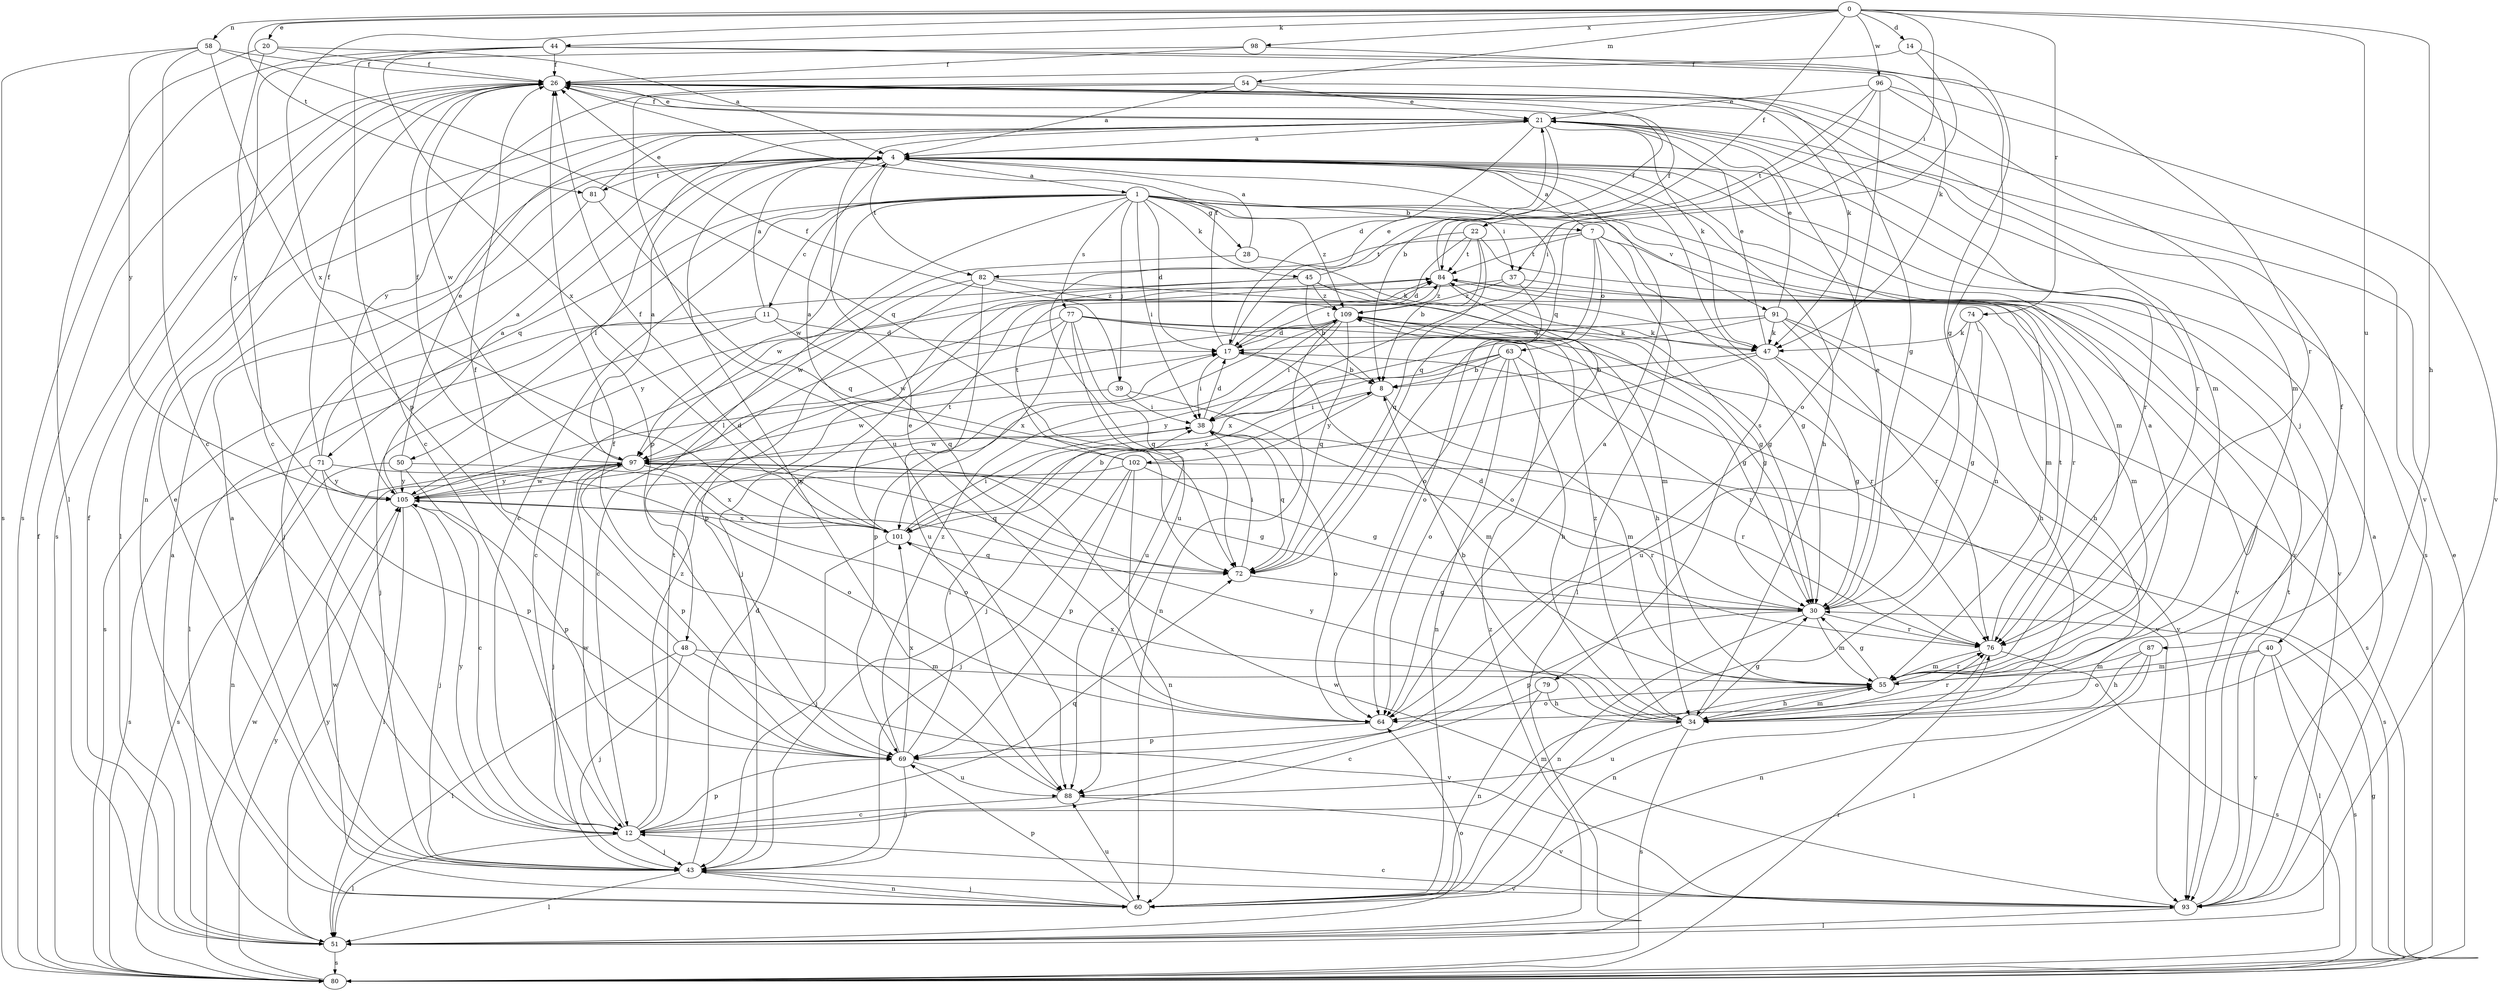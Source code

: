 strict digraph  {
0;
1;
4;
7;
8;
11;
12;
14;
17;
20;
21;
22;
26;
28;
30;
34;
37;
38;
39;
40;
43;
44;
45;
47;
48;
50;
51;
54;
55;
58;
60;
63;
64;
69;
71;
72;
74;
76;
77;
79;
80;
81;
82;
84;
87;
88;
91;
93;
96;
97;
98;
101;
102;
105;
109;
0 -> 14  [label=d];
0 -> 20  [label=e];
0 -> 22  [label=f];
0 -> 34  [label=h];
0 -> 37  [label=i];
0 -> 44  [label=k];
0 -> 54  [label=m];
0 -> 58  [label=n];
0 -> 74  [label=r];
0 -> 81  [label=t];
0 -> 87  [label=u];
0 -> 96  [label=w];
0 -> 98  [label=x];
0 -> 101  [label=x];
1 -> 7  [label=b];
1 -> 11  [label=c];
1 -> 12  [label=c];
1 -> 17  [label=d];
1 -> 28  [label=g];
1 -> 37  [label=i];
1 -> 38  [label=i];
1 -> 39  [label=j];
1 -> 40  [label=j];
1 -> 45  [label=k];
1 -> 48  [label=l];
1 -> 50  [label=l];
1 -> 71  [label=q];
1 -> 77  [label=s];
1 -> 91  [label=v];
1 -> 93  [label=v];
1 -> 97  [label=w];
1 -> 109  [label=z];
4 -> 1  [label=a];
4 -> 34  [label=h];
4 -> 55  [label=m];
4 -> 72  [label=q];
4 -> 76  [label=r];
4 -> 79  [label=s];
4 -> 81  [label=t];
4 -> 82  [label=t];
4 -> 88  [label=u];
7 -> 4  [label=a];
7 -> 30  [label=g];
7 -> 51  [label=l];
7 -> 55  [label=m];
7 -> 63  [label=o];
7 -> 64  [label=o];
7 -> 82  [label=t];
7 -> 84  [label=t];
8 -> 38  [label=i];
8 -> 55  [label=m];
8 -> 102  [label=y];
11 -> 4  [label=a];
11 -> 17  [label=d];
11 -> 43  [label=j];
11 -> 51  [label=l];
11 -> 72  [label=q];
12 -> 43  [label=j];
12 -> 51  [label=l];
12 -> 55  [label=m];
12 -> 69  [label=p];
12 -> 72  [label=q];
12 -> 84  [label=t];
12 -> 97  [label=w];
12 -> 105  [label=y];
12 -> 109  [label=z];
14 -> 26  [label=f];
14 -> 60  [label=n];
14 -> 72  [label=q];
17 -> 8  [label=b];
17 -> 21  [label=e];
17 -> 26  [label=f];
17 -> 38  [label=i];
17 -> 84  [label=t];
17 -> 93  [label=v];
20 -> 4  [label=a];
20 -> 12  [label=c];
20 -> 26  [label=f];
20 -> 51  [label=l];
21 -> 4  [label=a];
21 -> 8  [label=b];
21 -> 17  [label=d];
21 -> 26  [label=f];
21 -> 47  [label=k];
21 -> 51  [label=l];
21 -> 69  [label=p];
21 -> 76  [label=r];
21 -> 80  [label=s];
22 -> 8  [label=b];
22 -> 17  [label=d];
22 -> 72  [label=q];
22 -> 84  [label=t];
22 -> 88  [label=u];
22 -> 93  [label=v];
26 -> 21  [label=e];
26 -> 47  [label=k];
26 -> 55  [label=m];
26 -> 60  [label=n];
26 -> 80  [label=s];
26 -> 93  [label=v];
26 -> 97  [label=w];
28 -> 4  [label=a];
28 -> 47  [label=k];
28 -> 97  [label=w];
30 -> 17  [label=d];
30 -> 21  [label=e];
30 -> 55  [label=m];
30 -> 60  [label=n];
30 -> 69  [label=p];
30 -> 76  [label=r];
34 -> 8  [label=b];
34 -> 26  [label=f];
34 -> 30  [label=g];
34 -> 55  [label=m];
34 -> 76  [label=r];
34 -> 80  [label=s];
34 -> 88  [label=u];
34 -> 101  [label=x];
34 -> 105  [label=y];
34 -> 109  [label=z];
37 -> 64  [label=o];
37 -> 93  [label=v];
37 -> 105  [label=y];
37 -> 109  [label=z];
38 -> 17  [label=d];
38 -> 64  [label=o];
38 -> 72  [label=q];
38 -> 76  [label=r];
38 -> 97  [label=w];
39 -> 26  [label=f];
39 -> 38  [label=i];
39 -> 55  [label=m];
39 -> 97  [label=w];
40 -> 51  [label=l];
40 -> 55  [label=m];
40 -> 64  [label=o];
40 -> 80  [label=s];
40 -> 93  [label=v];
43 -> 4  [label=a];
43 -> 17  [label=d];
43 -> 21  [label=e];
43 -> 51  [label=l];
43 -> 60  [label=n];
43 -> 93  [label=v];
44 -> 26  [label=f];
44 -> 47  [label=k];
44 -> 76  [label=r];
44 -> 80  [label=s];
44 -> 101  [label=x];
44 -> 105  [label=y];
45 -> 8  [label=b];
45 -> 12  [label=c];
45 -> 26  [label=f];
45 -> 30  [label=g];
45 -> 55  [label=m];
45 -> 80  [label=s];
45 -> 109  [label=z];
47 -> 8  [label=b];
47 -> 21  [label=e];
47 -> 30  [label=g];
47 -> 43  [label=j];
47 -> 93  [label=v];
48 -> 26  [label=f];
48 -> 43  [label=j];
48 -> 51  [label=l];
48 -> 55  [label=m];
48 -> 93  [label=v];
50 -> 12  [label=c];
50 -> 21  [label=e];
50 -> 64  [label=o];
50 -> 80  [label=s];
50 -> 105  [label=y];
51 -> 4  [label=a];
51 -> 26  [label=f];
51 -> 64  [label=o];
51 -> 80  [label=s];
51 -> 105  [label=y];
51 -> 109  [label=z];
54 -> 4  [label=a];
54 -> 21  [label=e];
54 -> 30  [label=g];
54 -> 88  [label=u];
54 -> 105  [label=y];
55 -> 4  [label=a];
55 -> 30  [label=g];
55 -> 34  [label=h];
55 -> 64  [label=o];
55 -> 76  [label=r];
58 -> 12  [label=c];
58 -> 26  [label=f];
58 -> 69  [label=p];
58 -> 72  [label=q];
58 -> 80  [label=s];
58 -> 105  [label=y];
60 -> 43  [label=j];
60 -> 69  [label=p];
60 -> 88  [label=u];
60 -> 97  [label=w];
63 -> 8  [label=b];
63 -> 34  [label=h];
63 -> 60  [label=n];
63 -> 64  [label=o];
63 -> 76  [label=r];
63 -> 101  [label=x];
63 -> 105  [label=y];
64 -> 4  [label=a];
64 -> 21  [label=e];
64 -> 69  [label=p];
69 -> 38  [label=i];
69 -> 43  [label=j];
69 -> 88  [label=u];
69 -> 101  [label=x];
69 -> 109  [label=z];
71 -> 4  [label=a];
71 -> 26  [label=f];
71 -> 60  [label=n];
71 -> 64  [label=o];
71 -> 69  [label=p];
71 -> 80  [label=s];
71 -> 105  [label=y];
72 -> 30  [label=g];
72 -> 38  [label=i];
74 -> 30  [label=g];
74 -> 34  [label=h];
74 -> 47  [label=k];
74 -> 88  [label=u];
76 -> 55  [label=m];
76 -> 60  [label=n];
76 -> 80  [label=s];
76 -> 84  [label=t];
77 -> 12  [label=c];
77 -> 30  [label=g];
77 -> 47  [label=k];
77 -> 72  [label=q];
77 -> 76  [label=r];
77 -> 88  [label=u];
77 -> 97  [label=w];
77 -> 101  [label=x];
79 -> 12  [label=c];
79 -> 34  [label=h];
79 -> 60  [label=n];
80 -> 21  [label=e];
80 -> 26  [label=f];
80 -> 30  [label=g];
80 -> 76  [label=r];
80 -> 97  [label=w];
80 -> 105  [label=y];
81 -> 21  [label=e];
81 -> 43  [label=j];
81 -> 72  [label=q];
82 -> 30  [label=g];
82 -> 69  [label=p];
82 -> 88  [label=u];
82 -> 97  [label=w];
82 -> 109  [label=z];
84 -> 26  [label=f];
84 -> 43  [label=j];
84 -> 55  [label=m];
84 -> 64  [label=o];
84 -> 76  [label=r];
84 -> 109  [label=z];
87 -> 34  [label=h];
87 -> 51  [label=l];
87 -> 55  [label=m];
87 -> 60  [label=n];
88 -> 12  [label=c];
88 -> 26  [label=f];
88 -> 93  [label=v];
91 -> 17  [label=d];
91 -> 21  [label=e];
91 -> 34  [label=h];
91 -> 47  [label=k];
91 -> 76  [label=r];
91 -> 80  [label=s];
91 -> 101  [label=x];
93 -> 4  [label=a];
93 -> 12  [label=c];
93 -> 51  [label=l];
93 -> 84  [label=t];
93 -> 97  [label=w];
96 -> 21  [label=e];
96 -> 38  [label=i];
96 -> 55  [label=m];
96 -> 64  [label=o];
96 -> 84  [label=t];
96 -> 93  [label=v];
97 -> 4  [label=a];
97 -> 26  [label=f];
97 -> 30  [label=g];
97 -> 43  [label=j];
97 -> 69  [label=p];
97 -> 72  [label=q];
97 -> 76  [label=r];
97 -> 101  [label=x];
97 -> 105  [label=y];
98 -> 12  [label=c];
98 -> 26  [label=f];
98 -> 30  [label=g];
101 -> 8  [label=b];
101 -> 26  [label=f];
101 -> 38  [label=i];
101 -> 43  [label=j];
101 -> 72  [label=q];
101 -> 84  [label=t];
102 -> 4  [label=a];
102 -> 30  [label=g];
102 -> 43  [label=j];
102 -> 60  [label=n];
102 -> 69  [label=p];
102 -> 80  [label=s];
102 -> 84  [label=t];
102 -> 105  [label=y];
105 -> 4  [label=a];
105 -> 17  [label=d];
105 -> 43  [label=j];
105 -> 51  [label=l];
105 -> 69  [label=p];
105 -> 97  [label=w];
105 -> 101  [label=x];
109 -> 17  [label=d];
109 -> 30  [label=g];
109 -> 34  [label=h];
109 -> 38  [label=i];
109 -> 47  [label=k];
109 -> 60  [label=n];
109 -> 69  [label=p];
109 -> 72  [label=q];
}
